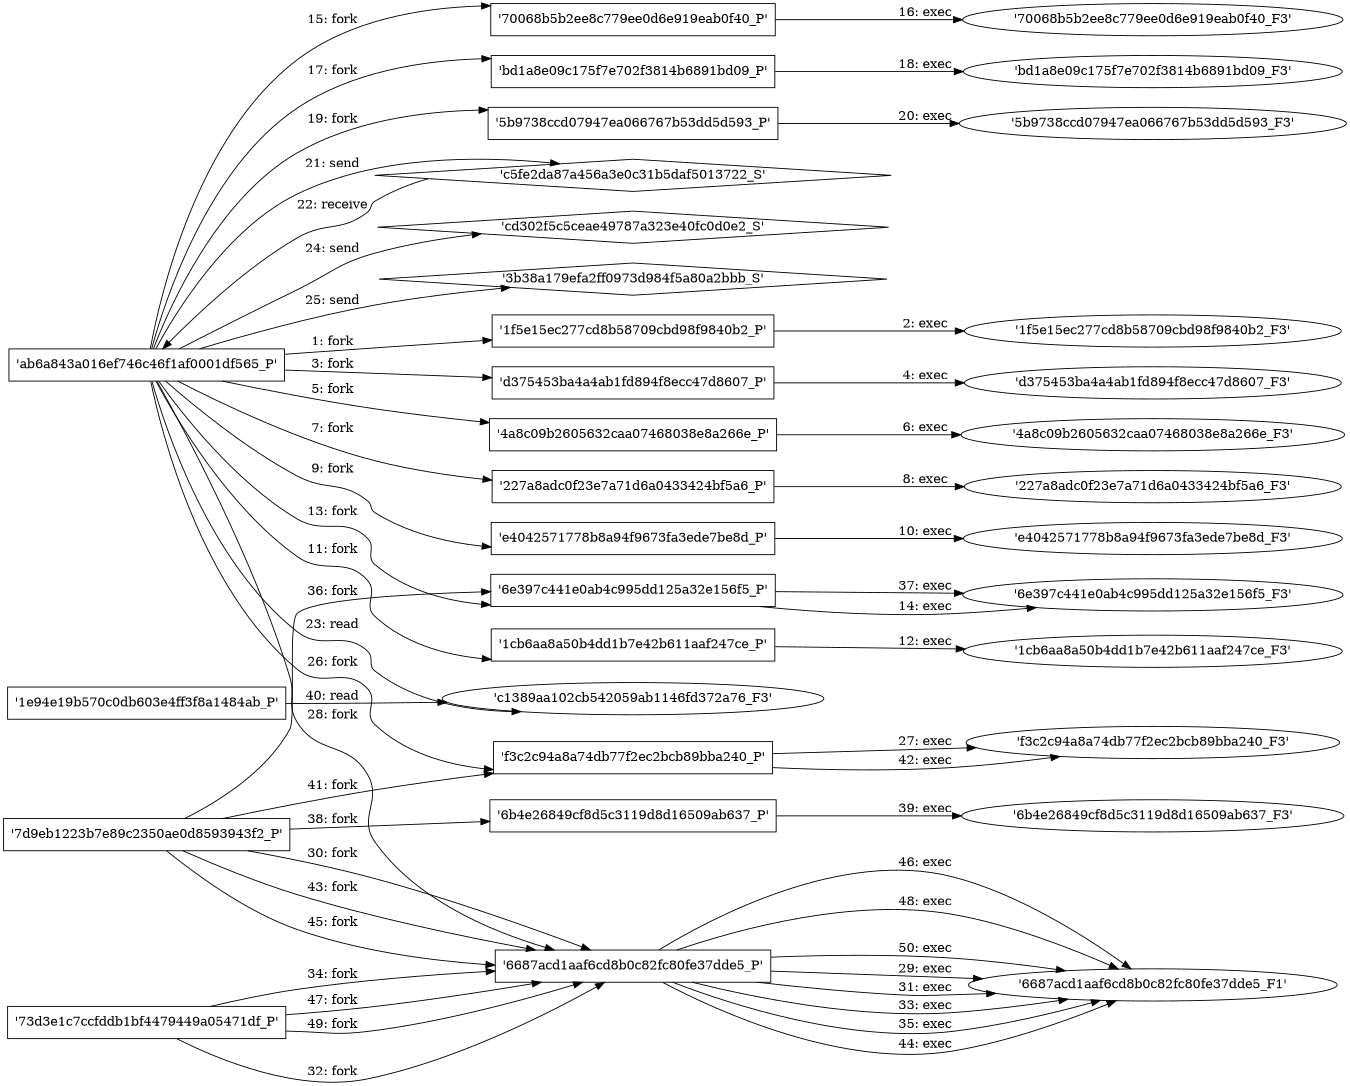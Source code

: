 digraph "D:\Learning\Paper\apt\基于CTI的攻击预警\Dataset\攻击图\ASGfromALLCTI\West African Financial Institutions Hit by Wave of Attacks.dot" {
rankdir="LR"
size="9"
fixedsize="false"
splines="true"
nodesep=0.3
ranksep=0
fontsize=10
overlap="scalexy"
engine= "neato"
	"'ab6a843a016ef746c46f1af0001df565_P'" [node_type=Process shape=box]
	"'1f5e15ec277cd8b58709cbd98f9840b2_P'" [node_type=Process shape=box]
	"'ab6a843a016ef746c46f1af0001df565_P'" -> "'1f5e15ec277cd8b58709cbd98f9840b2_P'" [label="1: fork"]
	"'1f5e15ec277cd8b58709cbd98f9840b2_P'" [node_type=Process shape=box]
	"'1f5e15ec277cd8b58709cbd98f9840b2_F3'" [node_type=File shape=ellipse]
	"'1f5e15ec277cd8b58709cbd98f9840b2_P'" -> "'1f5e15ec277cd8b58709cbd98f9840b2_F3'" [label="2: exec"]
	"'ab6a843a016ef746c46f1af0001df565_P'" [node_type=Process shape=box]
	"'d375453ba4a4ab1fd894f8ecc47d8607_P'" [node_type=Process shape=box]
	"'ab6a843a016ef746c46f1af0001df565_P'" -> "'d375453ba4a4ab1fd894f8ecc47d8607_P'" [label="3: fork"]
	"'d375453ba4a4ab1fd894f8ecc47d8607_P'" [node_type=Process shape=box]
	"'d375453ba4a4ab1fd894f8ecc47d8607_F3'" [node_type=File shape=ellipse]
	"'d375453ba4a4ab1fd894f8ecc47d8607_P'" -> "'d375453ba4a4ab1fd894f8ecc47d8607_F3'" [label="4: exec"]
	"'ab6a843a016ef746c46f1af0001df565_P'" [node_type=Process shape=box]
	"'4a8c09b2605632caa07468038e8a266e_P'" [node_type=Process shape=box]
	"'ab6a843a016ef746c46f1af0001df565_P'" -> "'4a8c09b2605632caa07468038e8a266e_P'" [label="5: fork"]
	"'4a8c09b2605632caa07468038e8a266e_P'" [node_type=Process shape=box]
	"'4a8c09b2605632caa07468038e8a266e_F3'" [node_type=File shape=ellipse]
	"'4a8c09b2605632caa07468038e8a266e_P'" -> "'4a8c09b2605632caa07468038e8a266e_F3'" [label="6: exec"]
	"'ab6a843a016ef746c46f1af0001df565_P'" [node_type=Process shape=box]
	"'227a8adc0f23e7a71d6a0433424bf5a6_P'" [node_type=Process shape=box]
	"'ab6a843a016ef746c46f1af0001df565_P'" -> "'227a8adc0f23e7a71d6a0433424bf5a6_P'" [label="7: fork"]
	"'227a8adc0f23e7a71d6a0433424bf5a6_P'" [node_type=Process shape=box]
	"'227a8adc0f23e7a71d6a0433424bf5a6_F3'" [node_type=File shape=ellipse]
	"'227a8adc0f23e7a71d6a0433424bf5a6_P'" -> "'227a8adc0f23e7a71d6a0433424bf5a6_F3'" [label="8: exec"]
	"'ab6a843a016ef746c46f1af0001df565_P'" [node_type=Process shape=box]
	"'e4042571778b8a94f9673fa3ede7be8d_P'" [node_type=Process shape=box]
	"'ab6a843a016ef746c46f1af0001df565_P'" -> "'e4042571778b8a94f9673fa3ede7be8d_P'" [label="9: fork"]
	"'e4042571778b8a94f9673fa3ede7be8d_P'" [node_type=Process shape=box]
	"'e4042571778b8a94f9673fa3ede7be8d_F3'" [node_type=File shape=ellipse]
	"'e4042571778b8a94f9673fa3ede7be8d_P'" -> "'e4042571778b8a94f9673fa3ede7be8d_F3'" [label="10: exec"]
	"'ab6a843a016ef746c46f1af0001df565_P'" [node_type=Process shape=box]
	"'1cb6aa8a50b4dd1b7e42b611aaf247ce_P'" [node_type=Process shape=box]
	"'ab6a843a016ef746c46f1af0001df565_P'" -> "'1cb6aa8a50b4dd1b7e42b611aaf247ce_P'" [label="11: fork"]
	"'1cb6aa8a50b4dd1b7e42b611aaf247ce_P'" [node_type=Process shape=box]
	"'1cb6aa8a50b4dd1b7e42b611aaf247ce_F3'" [node_type=File shape=ellipse]
	"'1cb6aa8a50b4dd1b7e42b611aaf247ce_P'" -> "'1cb6aa8a50b4dd1b7e42b611aaf247ce_F3'" [label="12: exec"]
	"'ab6a843a016ef746c46f1af0001df565_P'" [node_type=Process shape=box]
	"'6e397c441e0ab4c995dd125a32e156f5_P'" [node_type=Process shape=box]
	"'ab6a843a016ef746c46f1af0001df565_P'" -> "'6e397c441e0ab4c995dd125a32e156f5_P'" [label="13: fork"]
	"'6e397c441e0ab4c995dd125a32e156f5_P'" [node_type=Process shape=box]
	"'6e397c441e0ab4c995dd125a32e156f5_F3'" [node_type=File shape=ellipse]
	"'6e397c441e0ab4c995dd125a32e156f5_P'" -> "'6e397c441e0ab4c995dd125a32e156f5_F3'" [label="14: exec"]
	"'ab6a843a016ef746c46f1af0001df565_P'" [node_type=Process shape=box]
	"'70068b5b2ee8c779ee0d6e919eab0f40_P'" [node_type=Process shape=box]
	"'ab6a843a016ef746c46f1af0001df565_P'" -> "'70068b5b2ee8c779ee0d6e919eab0f40_P'" [label="15: fork"]
	"'70068b5b2ee8c779ee0d6e919eab0f40_P'" [node_type=Process shape=box]
	"'70068b5b2ee8c779ee0d6e919eab0f40_F3'" [node_type=File shape=ellipse]
	"'70068b5b2ee8c779ee0d6e919eab0f40_P'" -> "'70068b5b2ee8c779ee0d6e919eab0f40_F3'" [label="16: exec"]
	"'ab6a843a016ef746c46f1af0001df565_P'" [node_type=Process shape=box]
	"'bd1a8e09c175f7e702f3814b6891bd09_P'" [node_type=Process shape=box]
	"'ab6a843a016ef746c46f1af0001df565_P'" -> "'bd1a8e09c175f7e702f3814b6891bd09_P'" [label="17: fork"]
	"'bd1a8e09c175f7e702f3814b6891bd09_P'" [node_type=Process shape=box]
	"'bd1a8e09c175f7e702f3814b6891bd09_F3'" [node_type=File shape=ellipse]
	"'bd1a8e09c175f7e702f3814b6891bd09_P'" -> "'bd1a8e09c175f7e702f3814b6891bd09_F3'" [label="18: exec"]
	"'ab6a843a016ef746c46f1af0001df565_P'" [node_type=Process shape=box]
	"'5b9738ccd07947ea066767b53dd5d593_P'" [node_type=Process shape=box]
	"'ab6a843a016ef746c46f1af0001df565_P'" -> "'5b9738ccd07947ea066767b53dd5d593_P'" [label="19: fork"]
	"'5b9738ccd07947ea066767b53dd5d593_P'" [node_type=Process shape=box]
	"'5b9738ccd07947ea066767b53dd5d593_F3'" [node_type=File shape=ellipse]
	"'5b9738ccd07947ea066767b53dd5d593_P'" -> "'5b9738ccd07947ea066767b53dd5d593_F3'" [label="20: exec"]
	"'c5fe2da87a456a3e0c31b5daf5013722_S'" [node_type=Socket shape=diamond]
	"'ab6a843a016ef746c46f1af0001df565_P'" [node_type=Process shape=box]
	"'ab6a843a016ef746c46f1af0001df565_P'" -> "'c5fe2da87a456a3e0c31b5daf5013722_S'" [label="21: send"]
	"'c5fe2da87a456a3e0c31b5daf5013722_S'" -> "'ab6a843a016ef746c46f1af0001df565_P'" [label="22: receive"]
	"'c1389aa102cb542059ab1146fd372a76_F3'" [node_type=file shape=ellipse]
	"'ab6a843a016ef746c46f1af0001df565_P'" [node_type=Process shape=box]
	"'ab6a843a016ef746c46f1af0001df565_P'" -> "'c1389aa102cb542059ab1146fd372a76_F3'" [label="23: read"]
	"'cd302f5c5ceae49787a323e40fc0d0e2_S'" [node_type=Socket shape=diamond]
	"'ab6a843a016ef746c46f1af0001df565_P'" [node_type=Process shape=box]
	"'ab6a843a016ef746c46f1af0001df565_P'" -> "'cd302f5c5ceae49787a323e40fc0d0e2_S'" [label="24: send"]
	"'3b38a179efa2ff0973d984f5a80a2bbb_S'" [node_type=Socket shape=diamond]
	"'ab6a843a016ef746c46f1af0001df565_P'" [node_type=Process shape=box]
	"'ab6a843a016ef746c46f1af0001df565_P'" -> "'3b38a179efa2ff0973d984f5a80a2bbb_S'" [label="25: send"]
	"'ab6a843a016ef746c46f1af0001df565_P'" [node_type=Process shape=box]
	"'f3c2c94a8a74db77f2ec2bcb89bba240_P'" [node_type=Process shape=box]
	"'ab6a843a016ef746c46f1af0001df565_P'" -> "'f3c2c94a8a74db77f2ec2bcb89bba240_P'" [label="26: fork"]
	"'f3c2c94a8a74db77f2ec2bcb89bba240_P'" [node_type=Process shape=box]
	"'f3c2c94a8a74db77f2ec2bcb89bba240_F3'" [node_type=File shape=ellipse]
	"'f3c2c94a8a74db77f2ec2bcb89bba240_P'" -> "'f3c2c94a8a74db77f2ec2bcb89bba240_F3'" [label="27: exec"]
	"'ab6a843a016ef746c46f1af0001df565_P'" [node_type=Process shape=box]
	"'6687acd1aaf6cd8b0c82fc80fe37dde5_P'" [node_type=Process shape=box]
	"'ab6a843a016ef746c46f1af0001df565_P'" -> "'6687acd1aaf6cd8b0c82fc80fe37dde5_P'" [label="28: fork"]
	"'6687acd1aaf6cd8b0c82fc80fe37dde5_P'" [node_type=Process shape=box]
	"'6687acd1aaf6cd8b0c82fc80fe37dde5_F1'" [node_type=File shape=ellipse]
	"'6687acd1aaf6cd8b0c82fc80fe37dde5_P'" -> "'6687acd1aaf6cd8b0c82fc80fe37dde5_F1'" [label="29: exec"]
	"'7d9eb1223b7e89c2350ae0d8593943f2_P'" [node_type=Process shape=box]
	"'6687acd1aaf6cd8b0c82fc80fe37dde5_P'" [node_type=Process shape=box]
	"'7d9eb1223b7e89c2350ae0d8593943f2_P'" -> "'6687acd1aaf6cd8b0c82fc80fe37dde5_P'" [label="30: fork"]
	"'6687acd1aaf6cd8b0c82fc80fe37dde5_P'" [node_type=Process shape=box]
	"'6687acd1aaf6cd8b0c82fc80fe37dde5_F1'" [node_type=File shape=ellipse]
	"'6687acd1aaf6cd8b0c82fc80fe37dde5_P'" -> "'6687acd1aaf6cd8b0c82fc80fe37dde5_F1'" [label="31: exec"]
	"'73d3e1c7ccfddb1bf4479449a05471df_P'" [node_type=Process shape=box]
	"'6687acd1aaf6cd8b0c82fc80fe37dde5_P'" [node_type=Process shape=box]
	"'73d3e1c7ccfddb1bf4479449a05471df_P'" -> "'6687acd1aaf6cd8b0c82fc80fe37dde5_P'" [label="32: fork"]
	"'6687acd1aaf6cd8b0c82fc80fe37dde5_P'" [node_type=Process shape=box]
	"'6687acd1aaf6cd8b0c82fc80fe37dde5_F1'" [node_type=File shape=ellipse]
	"'6687acd1aaf6cd8b0c82fc80fe37dde5_P'" -> "'6687acd1aaf6cd8b0c82fc80fe37dde5_F1'" [label="33: exec"]
	"'73d3e1c7ccfddb1bf4479449a05471df_P'" [node_type=Process shape=box]
	"'6687acd1aaf6cd8b0c82fc80fe37dde5_P'" [node_type=Process shape=box]
	"'73d3e1c7ccfddb1bf4479449a05471df_P'" -> "'6687acd1aaf6cd8b0c82fc80fe37dde5_P'" [label="34: fork"]
	"'6687acd1aaf6cd8b0c82fc80fe37dde5_P'" [node_type=Process shape=box]
	"'6687acd1aaf6cd8b0c82fc80fe37dde5_F1'" [node_type=File shape=ellipse]
	"'6687acd1aaf6cd8b0c82fc80fe37dde5_P'" -> "'6687acd1aaf6cd8b0c82fc80fe37dde5_F1'" [label="35: exec"]
	"'7d9eb1223b7e89c2350ae0d8593943f2_P'" [node_type=Process shape=box]
	"'6e397c441e0ab4c995dd125a32e156f5_P'" [node_type=Process shape=box]
	"'7d9eb1223b7e89c2350ae0d8593943f2_P'" -> "'6e397c441e0ab4c995dd125a32e156f5_P'" [label="36: fork"]
	"'6e397c441e0ab4c995dd125a32e156f5_P'" [node_type=Process shape=box]
	"'6e397c441e0ab4c995dd125a32e156f5_F3'" [node_type=File shape=ellipse]
	"'6e397c441e0ab4c995dd125a32e156f5_P'" -> "'6e397c441e0ab4c995dd125a32e156f5_F3'" [label="37: exec"]
	"'7d9eb1223b7e89c2350ae0d8593943f2_P'" [node_type=Process shape=box]
	"'6b4e26849cf8d5c3119d8d16509ab637_P'" [node_type=Process shape=box]
	"'7d9eb1223b7e89c2350ae0d8593943f2_P'" -> "'6b4e26849cf8d5c3119d8d16509ab637_P'" [label="38: fork"]
	"'6b4e26849cf8d5c3119d8d16509ab637_P'" [node_type=Process shape=box]
	"'6b4e26849cf8d5c3119d8d16509ab637_F3'" [node_type=File shape=ellipse]
	"'6b4e26849cf8d5c3119d8d16509ab637_P'" -> "'6b4e26849cf8d5c3119d8d16509ab637_F3'" [label="39: exec"]
	"'c1389aa102cb542059ab1146fd372a76_F3'" [node_type=file shape=ellipse]
	"'1e94e19b570c0db603e4ff3f8a1484ab_P'" [node_type=Process shape=box]
	"'1e94e19b570c0db603e4ff3f8a1484ab_P'" -> "'c1389aa102cb542059ab1146fd372a76_F3'" [label="40: read"]
	"'7d9eb1223b7e89c2350ae0d8593943f2_P'" [node_type=Process shape=box]
	"'f3c2c94a8a74db77f2ec2bcb89bba240_P'" [node_type=Process shape=box]
	"'7d9eb1223b7e89c2350ae0d8593943f2_P'" -> "'f3c2c94a8a74db77f2ec2bcb89bba240_P'" [label="41: fork"]
	"'f3c2c94a8a74db77f2ec2bcb89bba240_P'" [node_type=Process shape=box]
	"'f3c2c94a8a74db77f2ec2bcb89bba240_F3'" [node_type=File shape=ellipse]
	"'f3c2c94a8a74db77f2ec2bcb89bba240_P'" -> "'f3c2c94a8a74db77f2ec2bcb89bba240_F3'" [label="42: exec"]
	"'7d9eb1223b7e89c2350ae0d8593943f2_P'" [node_type=Process shape=box]
	"'6687acd1aaf6cd8b0c82fc80fe37dde5_P'" [node_type=Process shape=box]
	"'7d9eb1223b7e89c2350ae0d8593943f2_P'" -> "'6687acd1aaf6cd8b0c82fc80fe37dde5_P'" [label="43: fork"]
	"'6687acd1aaf6cd8b0c82fc80fe37dde5_P'" [node_type=Process shape=box]
	"'6687acd1aaf6cd8b0c82fc80fe37dde5_F1'" [node_type=File shape=ellipse]
	"'6687acd1aaf6cd8b0c82fc80fe37dde5_P'" -> "'6687acd1aaf6cd8b0c82fc80fe37dde5_F1'" [label="44: exec"]
	"'7d9eb1223b7e89c2350ae0d8593943f2_P'" [node_type=Process shape=box]
	"'6687acd1aaf6cd8b0c82fc80fe37dde5_P'" [node_type=Process shape=box]
	"'7d9eb1223b7e89c2350ae0d8593943f2_P'" -> "'6687acd1aaf6cd8b0c82fc80fe37dde5_P'" [label="45: fork"]
	"'6687acd1aaf6cd8b0c82fc80fe37dde5_P'" [node_type=Process shape=box]
	"'6687acd1aaf6cd8b0c82fc80fe37dde5_F1'" [node_type=File shape=ellipse]
	"'6687acd1aaf6cd8b0c82fc80fe37dde5_P'" -> "'6687acd1aaf6cd8b0c82fc80fe37dde5_F1'" [label="46: exec"]
	"'73d3e1c7ccfddb1bf4479449a05471df_P'" [node_type=Process shape=box]
	"'6687acd1aaf6cd8b0c82fc80fe37dde5_P'" [node_type=Process shape=box]
	"'73d3e1c7ccfddb1bf4479449a05471df_P'" -> "'6687acd1aaf6cd8b0c82fc80fe37dde5_P'" [label="47: fork"]
	"'6687acd1aaf6cd8b0c82fc80fe37dde5_P'" [node_type=Process shape=box]
	"'6687acd1aaf6cd8b0c82fc80fe37dde5_F1'" [node_type=File shape=ellipse]
	"'6687acd1aaf6cd8b0c82fc80fe37dde5_P'" -> "'6687acd1aaf6cd8b0c82fc80fe37dde5_F1'" [label="48: exec"]
	"'73d3e1c7ccfddb1bf4479449a05471df_P'" [node_type=Process shape=box]
	"'6687acd1aaf6cd8b0c82fc80fe37dde5_P'" [node_type=Process shape=box]
	"'73d3e1c7ccfddb1bf4479449a05471df_P'" -> "'6687acd1aaf6cd8b0c82fc80fe37dde5_P'" [label="49: fork"]
	"'6687acd1aaf6cd8b0c82fc80fe37dde5_P'" [node_type=Process shape=box]
	"'6687acd1aaf6cd8b0c82fc80fe37dde5_F1'" [node_type=File shape=ellipse]
	"'6687acd1aaf6cd8b0c82fc80fe37dde5_P'" -> "'6687acd1aaf6cd8b0c82fc80fe37dde5_F1'" [label="50: exec"]
}
